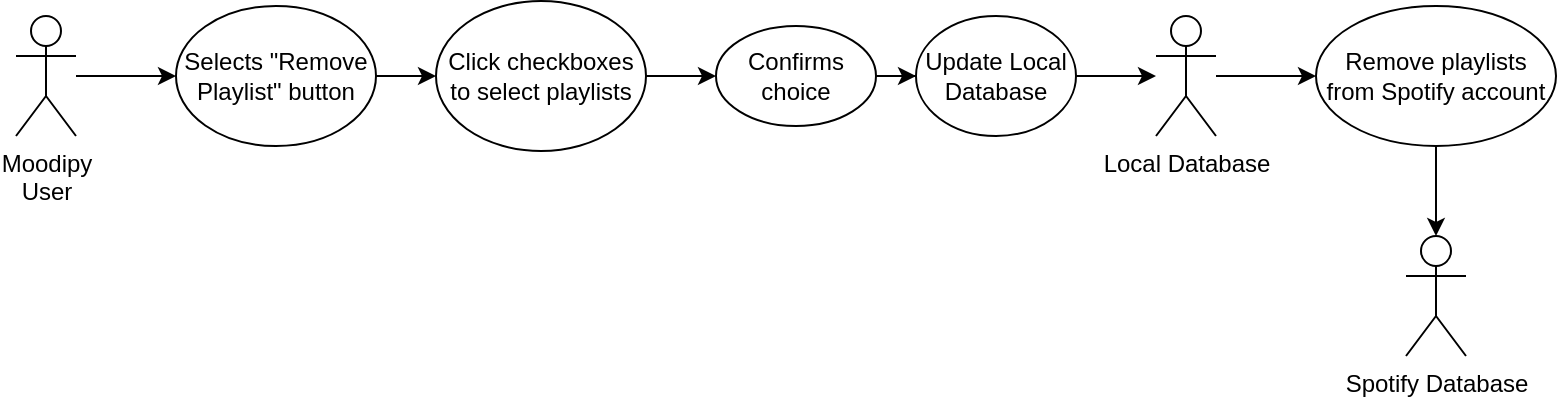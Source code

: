 <mxfile version="13.3.0" type="github"><diagram id="lYxyQJrd6JSd243B9Shm" name="Page-1"><mxGraphModel dx="1146" dy="528" grid="1" gridSize="10" guides="1" tooltips="1" connect="1" arrows="1" fold="1" page="1" pageScale="1" pageWidth="850" pageHeight="1100" math="0" shadow="0"><root><mxCell id="0"/><mxCell id="1" parent="0"/><mxCell id="-79yBhaUgiRFd1ZfzU4M-1" value="&lt;div&gt;Moodipy&lt;br&gt; User&lt;/div&gt;&lt;div&gt;&lt;br&gt;&lt;/div&gt;" style="shape=umlActor;verticalLabelPosition=bottom;labelBackgroundColor=#ffffff;verticalAlign=top;html=1;outlineConnect=0;" vertex="1" parent="1"><mxGeometry x="50" y="130" width="30" height="60" as="geometry"/></mxCell><mxCell id="-79yBhaUgiRFd1ZfzU4M-11" value="Local Database" style="shape=umlActor;verticalLabelPosition=bottom;labelBackgroundColor=#ffffff;verticalAlign=top;html=1;outlineConnect=0;" vertex="1" parent="1"><mxGeometry x="620" y="130" width="30" height="60" as="geometry"/></mxCell><mxCell id="-79yBhaUgiRFd1ZfzU4M-43" value="" style="edgeStyle=orthogonalEdgeStyle;rounded=0;orthogonalLoop=1;jettySize=auto;html=1;" edge="1" parent="1" source="-79yBhaUgiRFd1ZfzU4M-18" target="-79yBhaUgiRFd1ZfzU4M-40"><mxGeometry relative="1" as="geometry"/></mxCell><mxCell id="-79yBhaUgiRFd1ZfzU4M-18" value="Click checkboxes to select playlists" style="ellipse;whiteSpace=wrap;html=1;" vertex="1" parent="1"><mxGeometry x="260" y="122.5" width="105" height="75" as="geometry"/></mxCell><mxCell id="-79yBhaUgiRFd1ZfzU4M-19" value="Selects &quot;Remove Playlist&quot; button" style="ellipse;whiteSpace=wrap;html=1;" vertex="1" parent="1"><mxGeometry x="130" y="125" width="100" height="70" as="geometry"/></mxCell><mxCell id="-79yBhaUgiRFd1ZfzU4M-22" value="Update Local Database" style="ellipse;whiteSpace=wrap;html=1;" vertex="1" parent="1"><mxGeometry x="500" y="130" width="80" height="60" as="geometry"/></mxCell><mxCell id="-79yBhaUgiRFd1ZfzU4M-25" value="" style="endArrow=classic;html=1;exitX=1;exitY=0.5;exitDx=0;exitDy=0;" edge="1" parent="1" source="-79yBhaUgiRFd1ZfzU4M-22" target="-79yBhaUgiRFd1ZfzU4M-11"><mxGeometry width="50" height="50" relative="1" as="geometry"><mxPoint x="520" y="330" as="sourcePoint"/><mxPoint x="570" y="280" as="targetPoint"/></mxGeometry></mxCell><mxCell id="-79yBhaUgiRFd1ZfzU4M-26" value="Remove playlists from Spotify account" style="ellipse;whiteSpace=wrap;html=1;" vertex="1" parent="1"><mxGeometry x="700" y="125" width="120" height="70" as="geometry"/></mxCell><mxCell id="-79yBhaUgiRFd1ZfzU4M-28" value="Spotify Database" style="shape=umlActor;verticalLabelPosition=bottom;labelBackgroundColor=#ffffff;verticalAlign=top;html=1;outlineConnect=0;" vertex="1" parent="1"><mxGeometry x="745" y="240" width="30" height="60" as="geometry"/></mxCell><mxCell id="-79yBhaUgiRFd1ZfzU4M-29" value="" style="endArrow=classic;html=1;entryX=0;entryY=0.5;entryDx=0;entryDy=0;" edge="1" parent="1" source="-79yBhaUgiRFd1ZfzU4M-11" target="-79yBhaUgiRFd1ZfzU4M-26"><mxGeometry width="50" height="50" relative="1" as="geometry"><mxPoint x="640" y="350" as="sourcePoint"/><mxPoint x="600" y="330" as="targetPoint"/></mxGeometry></mxCell><mxCell id="-79yBhaUgiRFd1ZfzU4M-30" value="" style="endArrow=classic;html=1;exitX=0.5;exitY=1;exitDx=0;exitDy=0;" edge="1" parent="1" source="-79yBhaUgiRFd1ZfzU4M-26" target="-79yBhaUgiRFd1ZfzU4M-28"><mxGeometry width="50" height="50" relative="1" as="geometry"><mxPoint x="550" y="400" as="sourcePoint"/><mxPoint x="600" y="350" as="targetPoint"/></mxGeometry></mxCell><mxCell id="-79yBhaUgiRFd1ZfzU4M-31" value="" style="endArrow=classic;html=1;entryX=0;entryY=0.5;entryDx=0;entryDy=0;" edge="1" parent="1" source="-79yBhaUgiRFd1ZfzU4M-1" target="-79yBhaUgiRFd1ZfzU4M-19"><mxGeometry width="50" height="50" relative="1" as="geometry"><mxPoint x="270" y="410" as="sourcePoint"/><mxPoint x="320" y="360" as="targetPoint"/></mxGeometry></mxCell><mxCell id="-79yBhaUgiRFd1ZfzU4M-33" value="" style="endArrow=classic;html=1;exitX=1;exitY=0.5;exitDx=0;exitDy=0;entryX=0;entryY=0.5;entryDx=0;entryDy=0;" edge="1" parent="1" source="-79yBhaUgiRFd1ZfzU4M-19" target="-79yBhaUgiRFd1ZfzU4M-18"><mxGeometry width="50" height="50" relative="1" as="geometry"><mxPoint x="210" y="320" as="sourcePoint"/><mxPoint x="250" y="160" as="targetPoint"/></mxGeometry></mxCell><mxCell id="-79yBhaUgiRFd1ZfzU4M-42" value="" style="edgeStyle=orthogonalEdgeStyle;rounded=0;orthogonalLoop=1;jettySize=auto;html=1;" edge="1" parent="1" source="-79yBhaUgiRFd1ZfzU4M-40" target="-79yBhaUgiRFd1ZfzU4M-22"><mxGeometry relative="1" as="geometry"/></mxCell><mxCell id="-79yBhaUgiRFd1ZfzU4M-40" value="Confirms choice" style="ellipse;whiteSpace=wrap;html=1;" vertex="1" parent="1"><mxGeometry x="400" y="135" width="80" height="50" as="geometry"/></mxCell></root></mxGraphModel></diagram></mxfile>